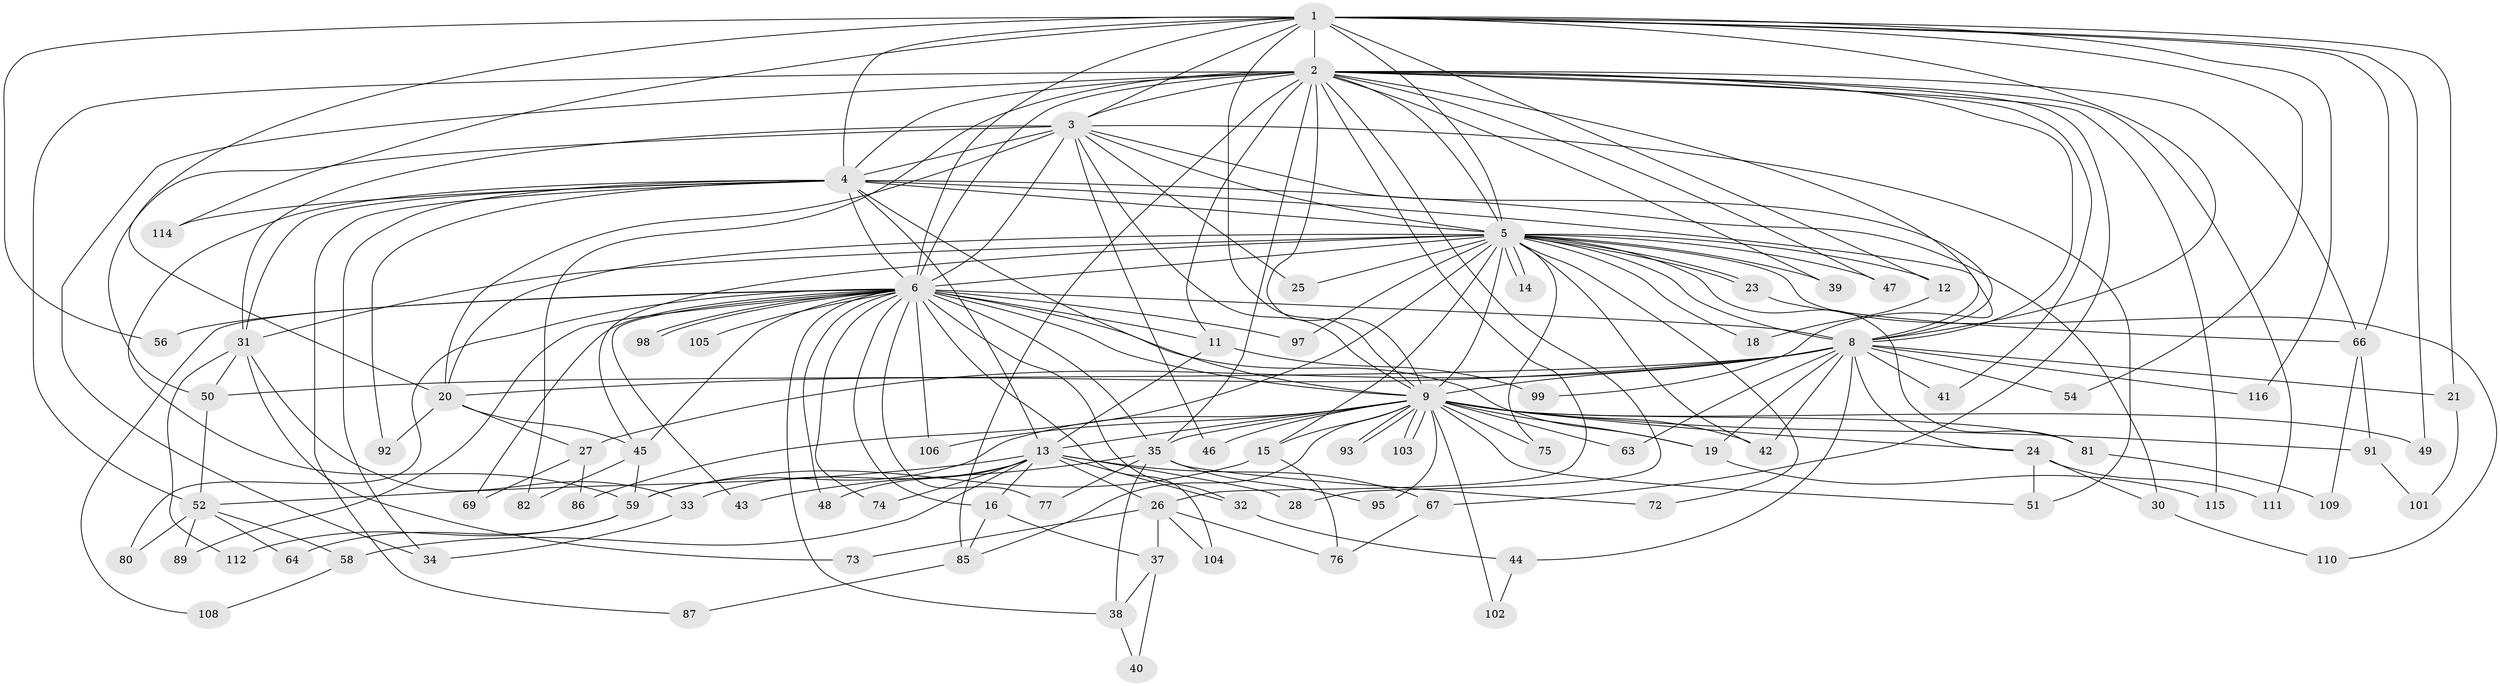 // Generated by graph-tools (version 1.1) at 2025/51/02/27/25 19:51:52]
// undirected, 89 vertices, 207 edges
graph export_dot {
graph [start="1"]
  node [color=gray90,style=filled];
  1 [super="+88"];
  2 [super="+10"];
  3 [super="+79"];
  4 [super="+62"];
  5 [super="+36"];
  6 [super="+7"];
  8 [super="+22"];
  9 [super="+100"];
  11 [super="+71"];
  12;
  13 [super="+17"];
  14;
  15;
  16 [super="+29"];
  18;
  19;
  20 [super="+78"];
  21;
  23;
  24;
  25;
  26 [super="+70"];
  27;
  28;
  30;
  31 [super="+57"];
  32;
  33 [super="+107"];
  34;
  35 [super="+84"];
  37 [super="+65"];
  38;
  39;
  40;
  41 [super="+60"];
  42 [super="+55"];
  43;
  44;
  45 [super="+96"];
  46;
  47;
  48;
  49;
  50 [super="+61"];
  51 [super="+113"];
  52 [super="+53"];
  54;
  56;
  58;
  59 [super="+68"];
  63;
  64;
  66 [super="+83"];
  67;
  69;
  72;
  73;
  74;
  75;
  76 [super="+90"];
  77;
  80;
  81;
  82;
  85 [super="+94"];
  86;
  87;
  89;
  91;
  92;
  93;
  95;
  97;
  98;
  99;
  101;
  102;
  103;
  104;
  105;
  106;
  108;
  109;
  110;
  111;
  112;
  114;
  115;
  116;
  1 -- 2 [weight=2];
  1 -- 3;
  1 -- 4;
  1 -- 5;
  1 -- 6 [weight=2];
  1 -- 8;
  1 -- 9 [weight=2];
  1 -- 12;
  1 -- 21;
  1 -- 49;
  1 -- 54;
  1 -- 56;
  1 -- 66;
  1 -- 114;
  1 -- 116;
  1 -- 20;
  2 -- 3 [weight=3];
  2 -- 4 [weight=2];
  2 -- 5 [weight=2];
  2 -- 6 [weight=4];
  2 -- 8 [weight=2];
  2 -- 9 [weight=2];
  2 -- 26 [weight=2];
  2 -- 28;
  2 -- 85;
  2 -- 115;
  2 -- 67;
  2 -- 11;
  2 -- 82;
  2 -- 34;
  2 -- 35;
  2 -- 99;
  2 -- 39;
  2 -- 41;
  2 -- 47;
  2 -- 111;
  2 -- 52;
  2 -- 66;
  3 -- 4;
  3 -- 5;
  3 -- 6 [weight=2];
  3 -- 8;
  3 -- 9;
  3 -- 20;
  3 -- 25;
  3 -- 31;
  3 -- 46;
  3 -- 50;
  3 -- 51;
  4 -- 5;
  4 -- 6 [weight=2];
  4 -- 8;
  4 -- 9;
  4 -- 13 [weight=2];
  4 -- 30;
  4 -- 31;
  4 -- 34;
  4 -- 87;
  4 -- 92;
  4 -- 114;
  4 -- 59;
  5 -- 6 [weight=2];
  5 -- 8;
  5 -- 9 [weight=2];
  5 -- 12;
  5 -- 14;
  5 -- 14;
  5 -- 15;
  5 -- 18;
  5 -- 23;
  5 -- 23;
  5 -- 25;
  5 -- 39;
  5 -- 45;
  5 -- 75;
  5 -- 86;
  5 -- 97;
  5 -- 110;
  5 -- 31;
  5 -- 42;
  5 -- 20;
  5 -- 81;
  5 -- 72;
  5 -- 47;
  6 -- 8 [weight=2];
  6 -- 9 [weight=2];
  6 -- 11;
  6 -- 16 [weight=2];
  6 -- 19;
  6 -- 56;
  6 -- 74;
  6 -- 80;
  6 -- 98;
  6 -- 98;
  6 -- 104;
  6 -- 105 [weight=2];
  6 -- 106;
  6 -- 108;
  6 -- 69;
  6 -- 77;
  6 -- 89;
  6 -- 32;
  6 -- 97;
  6 -- 38;
  6 -- 43;
  6 -- 48;
  6 -- 35;
  6 -- 45;
  8 -- 9;
  8 -- 20;
  8 -- 21;
  8 -- 24;
  8 -- 41;
  8 -- 44;
  8 -- 54;
  8 -- 50;
  8 -- 19;
  8 -- 116;
  8 -- 42;
  8 -- 27;
  8 -- 63;
  9 -- 13;
  9 -- 15;
  9 -- 19;
  9 -- 24;
  9 -- 35;
  9 -- 42;
  9 -- 46;
  9 -- 49;
  9 -- 63;
  9 -- 75;
  9 -- 81;
  9 -- 91;
  9 -- 93;
  9 -- 93;
  9 -- 95;
  9 -- 102;
  9 -- 103;
  9 -- 103;
  9 -- 106;
  9 -- 51;
  9 -- 85;
  9 -- 59;
  11 -- 99;
  11 -- 13;
  12 -- 18;
  13 -- 16;
  13 -- 26;
  13 -- 28;
  13 -- 32;
  13 -- 33;
  13 -- 48;
  13 -- 52;
  13 -- 58;
  13 -- 67;
  13 -- 74;
  15 -- 59;
  15 -- 76;
  16 -- 37;
  16 -- 85;
  19 -- 115;
  20 -- 27;
  20 -- 45;
  20 -- 92;
  21 -- 101;
  23 -- 66;
  24 -- 30;
  24 -- 51;
  24 -- 111;
  26 -- 37;
  26 -- 104;
  26 -- 73;
  26 -- 76;
  27 -- 69;
  27 -- 86;
  30 -- 110;
  31 -- 33;
  31 -- 112;
  31 -- 73;
  31 -- 50;
  32 -- 44;
  33 -- 34;
  35 -- 38;
  35 -- 43;
  35 -- 72;
  35 -- 77;
  35 -- 95;
  37 -- 40;
  37 -- 38;
  38 -- 40;
  44 -- 102;
  45 -- 59;
  45 -- 82;
  50 -- 52;
  52 -- 58;
  52 -- 80;
  52 -- 64;
  52 -- 89;
  58 -- 108;
  59 -- 64;
  59 -- 112;
  66 -- 91;
  66 -- 109;
  67 -- 76;
  81 -- 109;
  85 -- 87;
  91 -- 101;
}
